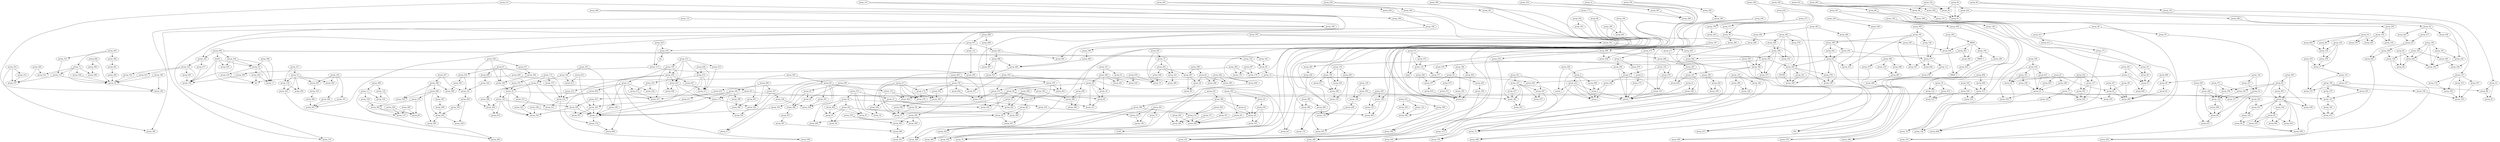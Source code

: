 digraph g
{

  /* list of nodes */
  "I4L";
  "ITEVIR";
  "NRDD";
  "NRDD_1";
  "NRDD_2";
  "PAL";
  "bnrdF";
  "group_1";
  "group_10";
  "group_100";
  "group_101";
  "group_102";
  "group_103";
  "group_104";
  "group_105";
  "group_106";
  "group_107";
  "group_108";
  "group_109";
  "group_11";
  "group_110";
  "group_111";
  "group_112";
  "group_113";
  "group_114";
  "group_115";
  "group_116";
  "group_117";
  "group_118";
  "group_119";
  "group_12";
  "group_120";
  "group_121";
  "group_122";
  "group_123";
  "group_124";
  "group_125";
  "group_126";
  "group_127";
  "group_128";
  "group_129";
  "group_13";
  "group_130";
  "group_131";
  "group_132";
  "group_133";
  "group_134";
  "group_135";
  "group_136";
  "group_137";
  "group_138";
  "group_139";
  "group_14";
  "group_140";
  "group_141";
  "group_142";
  "group_143";
  "group_144";
  "group_145";
  "group_146";
  "group_147";
  "group_148";
  "group_149";
  "group_15";
  "group_150";
  "group_151";
  "group_152";
  "group_153";
  "group_154";
  "group_155";
  "group_156";
  "group_157";
  "group_158";
  "group_159";
  "group_16";
  "group_160";
  "group_161";
  "group_162";
  "group_163";
  "group_164";
  "group_166";
  "group_167";
  "group_168";
  "group_169";
  "group_17";
  "group_170";
  "group_171";
  "group_172";
  "group_173";
  "group_174";
  "group_175";
  "group_176";
  "group_177";
  "group_178";
  "group_179";
  "group_180";
  "group_181";
  "group_182";
  "group_183";
  "group_184";
  "group_185";
  "group_186";
  "group_187";
  "group_188";
  "group_189";
  "group_19";
  "group_190";
  "group_191";
  "group_192";
  "group_193";
  "group_194";
  "group_195";
  "group_196";
  "group_197";
  "group_198";
  "group_199";
  "group_2";
  "group_20";
  "group_200";
  "group_201";
  "group_202";
  "group_203";
  "group_204";
  "group_205";
  "group_206";
  "group_207";
  "group_208";
  "group_209";
  "group_21";
  "group_210";
  "group_211";
  "group_212";
  "group_213";
  "group_214";
  "group_215";
  "group_216";
  "group_217";
  "group_218";
  "group_219";
  "group_22";
  "group_220";
  "group_221";
  "group_222";
  "group_223";
  "group_224";
  "group_225";
  "group_226";
  "group_227";
  "group_228";
  "group_229";
  "group_23";
  "group_230";
  "group_231";
  "group_232";
  "group_233";
  "group_234";
  "group_235";
  "group_236";
  "group_237";
  "group_238";
  "group_239";
  "group_24";
  "group_240";
  "group_241";
  "group_242";
  "group_243";
  "group_244";
  "group_245";
  "group_246";
  "group_247";
  "group_248";
  "group_249";
  "group_25";
  "group_250";
  "group_251";
  "group_252";
  "group_253";
  "group_254";
  "group_255";
  "group_256";
  "group_257";
  "group_258";
  "group_259";
  "group_26";
  "group_260";
  "group_261";
  "group_262";
  "group_263";
  "group_264";
  "group_265";
  "group_266";
  "group_267";
  "group_268";
  "group_269";
  "group_27";
  "group_270";
  "group_271";
  "group_272";
  "group_273";
  "group_274";
  "group_275";
  "group_276";
  "group_277";
  "group_278";
  "group_279";
  "group_28";
  "group_280";
  "group_281";
  "group_282";
  "group_283";
  "group_284";
  "group_285";
  "group_286";
  "group_287";
  "group_288";
  "group_289";
  "group_29";
  "group_290";
  "group_291";
  "group_293";
  "group_294";
  "group_295";
  "group_296";
  "group_297";
  "group_298";
  "group_3";
  "group_30";
  "group_300";
  "group_301";
  "group_302";
  "group_304";
  "group_305";
  "group_306";
  "group_307";
  "group_308";
  "group_309";
  "group_31";
  "group_310";
  "group_311";
  "group_312";
  "group_313";
  "group_314";
  "group_315";
  "group_316";
  "group_317";
  "group_318";
  "group_319";
  "group_32";
  "group_320";
  "group_321";
  "group_322";
  "group_323";
  "group_324";
  "group_325";
  "group_326";
  "group_327";
  "group_328";
  "group_329";
  "group_33";
  "group_330";
  "group_331";
  "group_332";
  "group_333";
  "group_334";
  "group_335";
  "group_336";
  "group_337";
  "group_338";
  "group_339";
  "group_34";
  "group_340";
  "group_341";
  "group_342";
  "group_343";
  "group_344";
  "group_345";
  "group_346";
  "group_347";
  "group_348";
  "group_349";
  "group_35";
  "group_350";
  "group_351";
  "group_352";
  "group_353";
  "group_354";
  "group_355";
  "group_356";
  "group_357";
  "group_358";
  "group_359";
  "group_36";
  "group_360";
  "group_361";
  "group_362";
  "group_363";
  "group_364";
  "group_365";
  "group_366";
  "group_368";
  "group_369";
  "group_37";
  "group_370";
  "group_371";
  "group_372";
  "group_373";
  "group_374";
  "group_375";
  "group_376";
  "group_377";
  "group_378";
  "group_379";
  "group_38";
  "group_380";
  "group_381";
  "group_382";
  "group_383";
  "group_384";
  "group_385";
  "group_386";
  "group_387";
  "group_388";
  "group_389";
  "group_39";
  "group_390";
  "group_391";
  "group_392";
  "group_393";
  "group_394";
  "group_395";
  "group_396";
  "group_397";
  "group_398";
  "group_399";
  "group_4";
  "group_40";
  "group_400";
  "group_401";
  "group_402";
  "group_403";
  "group_404";
  "group_405";
  "group_406";
  "group_407";
  "group_408";
  "group_409";
  "group_41";
  "group_410";
  "group_411";
  "group_412";
  "group_413";
  "group_414";
  "group_415";
  "group_416";
  "group_417";
  "group_418";
  "group_419";
  "group_42";
  "group_420";
  "group_421";
  "group_422";
  "group_423";
  "group_424";
  "group_425";
  "group_426";
  "group_427";
  "group_428";
  "group_429";
  "group_43";
  "group_430";
  "group_431";
  "group_432";
  "group_433";
  "group_434";
  "group_435";
  "group_436";
  "group_437";
  "group_438";
  "group_439";
  "group_44";
  "group_440";
  "group_441";
  "group_442";
  "group_443";
  "group_444";
  "group_445";
  "group_446";
  "group_447";
  "group_448";
  "group_449";
  "group_45";
  "group_450";
  "group_451";
  "group_452";
  "group_453";
  "group_454";
  "group_455";
  "group_456";
  "group_457";
  "group_458";
  "group_459";
  "group_46";
  "group_460";
  "group_461";
  "group_462";
  "group_463";
  "group_464";
  "group_465";
  "group_466";
  "group_467";
  "group_468";
  "group_469";
  "group_47";
  "group_470";
  "group_471";
  "group_472";
  "group_473";
  "group_474";
  "group_475";
  "group_476";
  "group_477";
  "group_478";
  "group_479";
  "group_48";
  "group_480";
  "group_481";
  "group_482";
  "group_483";
  "group_484";
  "group_485";
  "group_486";
  "group_487";
  "group_488";
  "group_489";
  "group_49";
  "group_490";
  "group_491";
  "group_492";
  "group_493";
  "group_494";
  "group_495";
  "group_496";
  "group_497";
  "group_498";
  "group_499";
  "group_5";
  "group_50";
  "group_500";
  "group_501";
  "group_502";
  "group_503";
  "group_504";
  "group_505";
  "group_506";
  "group_507";
  "group_508";
  "group_509";
  "group_51";
  "group_510";
  "group_511";
  "group_512";
  "group_513";
  "group_514";
  "group_515";
  "group_516";
  "group_517";
  "group_518";
  "group_519";
  "group_52";
  "group_520";
  "group_521";
  "group_522";
  "group_523";
  "group_524";
  "group_525";
  "group_526";
  "group_527";
  "group_528";
  "group_529";
  "group_53";
  "group_530";
  "group_531";
  "group_532";
  "group_534";
  "group_535";
  "group_536";
  "group_537";
  "group_538";
  "group_539";
  "group_54";
  "group_540";
  "group_541";
  "group_542";
  "group_543";
  "group_544";
  "group_545";
  "group_546";
  "group_547";
  "group_548";
  "group_549";
  "group_55";
  "group_550";
  "group_551";
  "group_552";
  "group_553";
  "group_554";
  "group_555";
  "group_556";
  "group_557";
  "group_558";
  "group_559";
  "group_56";
  "group_560";
  "group_561";
  "group_562";
  "group_563";
  "group_564";
  "group_565";
  "group_566";
  "group_567";
  "group_568";
  "group_569";
  "group_57";
  "group_570";
  "group_571";
  "group_572";
  "group_573";
  "group_574";
  "group_575";
  "group_576";
  "group_577";
  "group_578";
  "group_579";
  "group_58";
  "group_581";
  "group_583";
  "group_584";
  "group_585";
  "group_586";
  "group_587";
  "group_588";
  "group_589";
  "group_59";
  "group_590";
  "group_591";
  "group_592";
  "group_593";
  "group_594";
  "group_595";
  "group_596";
  "group_597";
  "group_598";
  "group_599";
  "group_6";
  "group_60";
  "group_600";
  "group_601";
  "group_602";
  "group_603";
  "group_604";
  "group_605";
  "group_606";
  "group_607";
  "group_608";
  "group_609";
  "group_61";
  "group_610";
  "group_611";
  "group_612";
  "group_613";
  "group_614";
  "group_615";
  "group_616";
  "group_617";
  "group_618";
  "group_619";
  "group_62";
  "group_620";
  "group_621";
  "group_622";
  "group_624";
  "group_625";
  "group_626";
  "group_627";
  "group_628";
  "group_629";
  "group_63";
  "group_630";
  "group_631";
  "group_64";
  "group_65";
  "group_66";
  "group_67";
  "group_68";
  "group_69";
  "group_7";
  "group_70";
  "group_71";
  "group_72";
  "group_73";
  "group_74";
  "group_75";
  "group_76";
  "group_77";
  "group_78";
  "group_79";
  "group_8";
  "group_80";
  "group_81";
  "group_82";
  "group_83";
  "group_84";
  "group_85";
  "group_86";
  "group_87";
  "group_88";
  "group_89";
  "group_9";
  "group_90";
  "group_91";
  "group_92";
  "group_93";
  "group_94";
  "group_95";
  "group_96";
  "group_97";
  "group_98";
  "group_99";
  "hegA";
  "thy";
  "uvsW";

  /* list of edges */
  "ITEVIR" -> "group_189" [weight = "5"];
  "NRDD_1" -> "group_581" [weight = "1"];
  "NRDD" -> "group_193" [weight = "5"];
  "NRDD" -> "group_304" [weight = "5"];
  "NRDD" -> "group_481" [weight = "2.5"];
  "NRDD" -> "group_546" [weight = "1.42857142857143"];
  "bnrdF" -> "I4L" [weight = "2"];
  "bnrdF" -> "group_104" [weight = "0.666666666666667"];
  "bnrdF" -> "group_16" [weight = "1.2"];
  "bnrdF" -> "group_563" [weight = "1"];
  "group_100" -> "group_143" [weight = "0.75"];
  "group_101" -> "group_153" [weight = "0.3"];
  "group_101" -> "group_257" [weight = "3"];
  "group_102" -> "group_158" [weight = "3"];
  "group_102" -> "group_262" [weight = "1"];
  "group_102" -> "group_440" [weight = "1"];
  "group_103" -> "group_277" [weight = "3"];
  "group_103" -> "group_310" [weight = "0.833333333333333"];
  "group_105" -> "group_174" [weight = "0.833333333333333"];
  "group_105" -> "group_279" [weight = "5"];
  "group_105" -> "group_443" [weight = "2.5"];
  "group_105" -> "group_507" [weight = "5"];
  "group_105" -> "group_554" [weight = "2"];
  "group_105" -> "group_620" [weight = "2"];
  "group_106" -> "group_343" [weight = "1.42857142857143"];
  "group_106" -> "group_358" [weight = "1"];
  "group_106" -> "group_617" [weight = "2"];
  "group_107" -> "group_180" [weight = "0.555555555555556"];
  "group_107" -> "group_456" [weight = "0.833333333333333"];
  "group_108" -> "group_285" [weight = "0.555555555555556"];
  "group_109" -> "group_296" [weight = "0.555555555555556"];
  "group_10" -> "group_120" [weight = "5"];
  "group_10" -> "group_147" [weight = "0.75"];
  "group_10" -> "group_324" [weight = "1.66666666666667"];
  "group_10" -> "group_514" [weight = "2"];
  "group_110" -> "group_577" [weight = "1"];
  "group_110" -> "hegA" [weight = "5"];
  "group_111" -> "group_478" [weight = "0.555555555555556"];
  "group_112" -> "group_308" [weight = "1.25"];
  "group_113" -> "group_308" [weight = "1.25"];
  "group_113" -> "group_309" [weight = "0.833333333333333"];
  "group_114" -> "group_197" [weight = "0.833333333333333"];
  "group_114" -> "group_34" [weight = "1"];
  "group_115" -> "group_198" [weight = "0.555555555555556"];
  "group_115" -> "group_199" [weight = "0.555555555555556"];
  "group_116" -> "group_203" [weight = "5"];
  "group_116" -> "group_504" [weight = "2.5"];
  "group_117" -> "group_204" [weight = "0.833333333333333"];
  "group_117" -> "group_318" [weight = "5"];
  "group_117" -> "group_539" [weight = "2"];
  "group_118" -> "group_119" [weight = "0.769230769230769"];
  "group_118" -> "group_318" [weight = "5"];
  "group_11" -> "group_562" [weight = "1"];
  "group_11" -> "group_57" [weight = "0.375"];
  "group_11" -> "group_629" [weight = "2"];
  "group_11" -> "group_97" [weight = "0.461538461538462"];
  "group_120" -> "group_324" [weight = "2.5"];
  "group_120" -> "group_345" [weight = "2"];
  "group_120" -> "group_500" [weight = "2.5"];
  "group_120" -> "group_614" [weight = "2"];
  "group_121" -> "group_280" [weight = "1"];
  "group_121" -> "group_61" [weight = "0.769230769230769"];
  "group_122" -> "group_513" [weight = "2"];
  "group_122" -> "group_556" [weight = "0.75"];
  "group_123" -> "group_7" [weight = "3"];
  "group_124" -> "group_123" [weight = "3"];
  "group_124" -> "group_376" [weight = "3"];
  "group_124" -> "group_9" [weight = "0.75"];
  "group_125" -> "group_126" [weight = "3"];
  "group_125" -> "group_380" [weight = "0.272727272727273"];
  "group_125" -> "group_381" [weight = "0.75"];
  "group_127" -> "group_227" [weight = "0.6"];
  "group_127" -> "group_297" [weight = "0.625"];
  "group_127" -> "group_382" [weight = "1"];
  "group_127" -> "group_521" [weight = "1"];
  "group_127" -> "group_574" [weight = "1"];
  "group_127" -> "group_73" [weight = "0.394736842105263"];
  "group_128" -> "group_228" [weight = "0.75"];
  "group_129" -> "group_128" [weight = "3"];
  "group_129" -> "group_383" [weight = "3"];
  "group_12" -> "group_116" [weight = "2.5"];
  "group_12" -> "group_202" [weight = "1.25"];
  "group_12" -> "group_203" [weight = "1"];
  "group_12" -> "group_350" [weight = "1"];
  "group_12" -> "group_504" [weight = "2.5"];
  "group_131" -> "group_294" [weight = "1"];
  "group_131" -> "group_460" [weight = "2"];
  "group_132" -> "group_396" [weight = "0.375"];
  "group_133" -> "group_134" [weight = "3"];
  "group_135" -> "group_404" [weight = "3"];
  "group_136" -> "group_135" [weight = "0.75"];
  "group_136" -> "group_404" [weight = "1"];
  "group_137" -> "group_241" [weight = "0.75"];
  "group_137" -> "group_242" [weight = "3"];
  "group_139" -> "group_138" [weight = "0.272727272727273"];
  "group_13" -> "group_146" [weight = "0.75"];
  "group_13" -> "group_273" [weight = "1"];
  "group_13" -> "group_334" [weight = "1"];
  "group_13" -> "group_437" [weight = "3"];
  "group_13" -> "group_512" [weight = "1"];
  "group_13" -> "group_556" [weight = "0.75"];
  "group_13" -> "group_604" [weight = "1"];
  "group_140" -> "group_139" [weight = "0.272727272727273"];
  "group_140" -> "group_413" [weight = "0.75"];
  "group_141" -> "group_245" [weight = "3"];
  "group_141" -> "group_80" [weight = "0.75"];
  "group_142" -> "group_24" [weight = "3"];
  "group_142" -> "group_337" [weight = "1"];
  "group_142" -> "group_49" [weight = "0.272727272727273"];
  "group_143" -> "group_596" [weight = "3"];
  "group_143" -> "group_99" [weight = "1"];
  "group_144" -> "group_86" [weight = "0.75"];
  "group_145" -> "group_13" [weight = "0.6"];
  "group_145" -> "group_253" [weight = "3"];
  "group_145" -> "group_254" [weight = "3"];
  "group_145" -> "group_437" [weight = "3"];
  "group_146" -> "group_14" [weight = "3"];
  "group_147" -> "group_213" [weight = "1"];
  "group_147" -> "group_335" [weight = "1"];
  "group_148" -> "group_149" [weight = "0.272727272727273"];
  "group_148" -> "group_213" [weight = "1"];
  "group_148" -> "group_255" [weight = "0.6"];
  "group_148" -> "group_275" [weight = "3"];
  "group_149" -> "group_150" [weight = "0.75"];
  "group_14" -> "group_374" [weight = "2"];
  "group_151" -> "group_256" [weight = "0.75"];
  "group_151" -> "group_372" [weight = "0.75"];
  "group_151" -> "group_515" [weight = "1"];
  "group_151" -> "group_557" [weight = "0.75"];
  "group_152" -> "group_51" [weight = "0.75"];
  "group_154" -> "group_258" [weight = "3"];
  "group_155" -> "group_156" [weight = "3"];
  "group_155" -> "group_276" [weight = "0.352941176470588"];
  "group_155" -> "group_420" [weight = "1.2"];
  "group_157" -> "group_259" [weight = "0.272727272727273"];
  "group_158" -> "group_424" [weight = "0.75"];
  "group_158" -> "group_94" [weight = "1"];
  "group_159" -> "group_102" [weight = "1"];
  "group_159" -> "group_160" [weight = "3"];
  "group_159" -> "group_161" [weight = "1"];
  "group_159" -> "group_262" [weight = "0.75"];
  "group_15" -> "group_562" [weight = "1"];
  "group_15" -> "group_57" [weight = "0.75"];
  "group_161" -> "group_160" [weight = "3"];
  "group_161" -> "group_162" [weight = "0.75"];
  "group_162" -> "group_160" [weight = "0.75"];
  "group_163" -> "group_58" [weight = "3"];
  "group_164" -> "group_104" [weight = "1"];
  "group_164" -> "group_16" [weight = "0.428571428571429"];
  "group_164" -> "group_17" [weight = "3"];
  "group_164" -> "group_563" [weight = "1"];
  "group_166" -> "group_167" [weight = "0.461538461538462"];
  "group_166" -> "group_266" [weight = "0.461538461538462"];
  "group_166" -> "group_442" [weight = "0.666666666666667"];
  "group_166" -> "group_475" [weight = "1.66666666666667"];
  "group_167" -> "group_442" [weight = "0.666666666666667"];
  "group_167" -> "group_630" [weight = "2"];
  "group_168" -> "group_169" [weight = "3"];
  "group_168" -> "group_226" [weight = "1"];
  "group_16" -> "group_17" [weight = "0.75"];
  "group_16" -> "group_425" [weight = "3"];
  "group_16" -> "group_519" [weight = "2"];
  "group_171" -> "group_137" [weight = "0.272727272727273"];
  "group_172" -> "group_14" [weight = "2"];
  "group_172" -> "group_502" [weight = "5"];
  "group_173" -> "group_122" [weight = "0.75"];
  "group_173" -> "group_274" [weight = "1"];
  "group_173" -> "group_373" [weight = "2"];
  "group_173" -> "group_87" [weight = "1"];
  "group_174" -> "group_279" [weight = "5"];
  "group_174" -> "group_362" [weight = "1"];
  "group_175" -> "group_279" [weight = "5"];
  "group_175" -> "group_37" [weight = "2.5"];
  "group_175" -> "group_444" [weight = "5"];
  "group_176" -> "group_106" [weight = "1.66666666666667"];
  "group_176" -> "group_283" [weight = "5"];
  "group_176" -> "group_343" [weight = "5"];
  "group_177" -> "group_178" [weight = "0.555555555555556"];
  "group_177" -> "group_235" [weight = "0.833333333333333"];
  "group_180" -> "group_108" [weight = "0.833333333333333"];
  "group_182" -> "group_289" [weight = "0.555555555555556"];
  "group_183" -> "group_42" [weight = "1.42857142857143"];
  "group_183" -> "group_43" [weight = "0.909090909090909"];
  "group_183" -> "uvsW" [weight = "0.833333333333333"];
  "group_184" -> "group_22" [weight = "0.555555555555556"];
  "group_184" -> "group_461" [weight = "0.833333333333333"];
  "group_185" -> "group_22" [weight = "5"];
  "group_186" -> "group_185" [weight = "5"];
  "group_186" -> "group_36" [weight = "1.25"];
  "group_186" -> "group_624" [weight = "5"];
  "group_187" -> "group_269" [weight = "0.769230769230769"];
  "group_187" -> "group_472" [weight = "0.833333333333333"];
  "group_187" -> "group_548" [weight = "2"];
  "group_188" -> "group_166" [weight = "5"];
  "group_188" -> "group_301" [weight = "1"];
  "group_188" -> "group_475" [weight = "2"];
  "group_188" -> "group_532" [weight = "5"];
  "group_190" -> "group_355" [weight = "2"];
  "group_190" -> "group_622" [weight = "5"];
  "group_190" -> "group_65" [weight = "5"];
  "group_191" -> "group_190" [weight = "0.625"];
  "group_191" -> "group_192" [weight = "5"];
  "group_191" -> "group_531" [weight = "5"];
  "group_191" -> "group_547" [weight = "2"];
  "group_191" -> "group_602" [weight = "5"];
  "group_192" -> "group_477" [weight = "1.11111111111111"];
  "group_193" -> "NRDD_1" [weight = "1"];
  "group_193" -> "group_480" [weight = "0.833333333333333"];
  "group_194" -> "group_306" [weight = "1.25"];
  "group_194" -> "group_483" [weight = "5"];
  "group_194" -> "group_485" [weight = "1"];
  "group_196" -> "group_195" [weight = "5"];
  "group_196" -> "group_34" [weight = "1.25"];
  "group_199" -> "group_315" [weight = "0.833333333333333"];
  "group_19" -> "group_60" [weight = "5"];
  "group_200" -> "group_201" [weight = "0.555555555555556"];
  "group_200" -> "group_315" [weight = "0.833333333333333"];
  "group_202" -> "group_316" [weight = "5"];
  "group_203" -> "group_204" [weight = "0.555555555555556"];
  "group_205" -> "group_320" [weight = "2.5"];
  "group_205" -> "group_585" [weight = "1"];
  "group_206" -> "group_320" [weight = "2.5"];
  "group_206" -> "group_530" [weight = "2.5"];
  "group_207" -> "group_325" [weight = "5"];
  "group_207" -> "group_500" [weight = "5"];
  "group_208" -> "group_326" [weight = "5"];
  "group_208" -> "group_327" [weight = "5"];
  "group_208" -> "group_502" [weight = "5"];
  "group_20" -> "group_19" [weight = "2"];
  "group_20" -> "group_211" [weight = "5"];
  "group_20" -> "group_59" [weight = "2"];
  "group_20" -> "group_60" [weight = "2.5"];
  "group_210" -> "group_69" [weight = "5"];
  "group_212" -> "group_145" [weight = "0.75"];
  "group_212" -> "group_253" [weight = "3"];
  "group_212" -> "group_254" [weight = "2"];
  "group_212" -> "group_272" [weight = "1"];
  "group_212" -> "group_510" [weight = "2"];
  "group_214" -> "group_415" [weight = "1"];
  "group_215" -> "group_210" [weight = "2.5"];
  "group_215" -> "group_369" [weight = "1"];
  "group_215" -> "group_370" [weight = "2"];
  "group_216" -> "group_321" [weight = "0.714285714285714"];
  "group_216" -> "group_587" [weight = "1"];
  "group_217" -> "group_174" [weight = "2"];
  "group_217" -> "group_279" [weight = "5"];
  "group_217" -> "group_362" [weight = "2"];
  "group_217" -> "group_37" [weight = "2"];
  "group_217" -> "group_38" [weight = "2"];
  "group_217" -> "group_444" [weight = "5"];
  "group_218" -> "group_202" [weight = "1"];
  "group_218" -> "group_350" [weight = "1"];
  "group_218" -> "group_351" [weight = "1"];
  "group_218" -> "group_584" [weight = "1"];
  "group_219" -> "group_467" [weight = "1"];
  "group_21" -> "group_106" [weight = "0.555555555555556"];
  "group_21" -> "group_235" [weight = "0.833333333333333"];
  "group_220" -> "group_109" [weight = "0.555555555555556"];
  "group_221" -> "group_360" [weight = "1"];
  "group_222" -> "group_154" [weight = "1"];
  "group_222" -> "group_258" [weight = "0.75"];
  "group_222" -> "group_27" [weight = "2"];
  "group_223" -> "group_1" [weight = "3"];
  "group_223" -> "group_3" [weight = "0.75"];
  "group_223" -> "group_375" [weight = "0.272727272727273"];
  "group_223" -> "group_5" [weight = "3"];
  "group_223" -> "group_7" [weight = "2"];
  "group_224" -> "group_376" [weight = "0.75"];
  "group_224" -> "group_39" [weight = "0.272727272727273"];
  "group_225" -> "group_168" [weight = "0.75"];
  "group_226" -> "group_169" [weight = "3"];
  "group_226" -> "group_379" [weight = "0.272727272727273"];
  "group_227" -> "group_382" [weight = "3"];
  "group_228" -> "group_130" [weight = "0.272727272727273"];
  "group_229" -> "group_386" [weight = "0.75"];
  "group_229" -> "group_387" [weight = "0.272727272727273"];
  "group_230" -> "group_40" [weight = "1"];
  "group_230" -> "group_523" [weight = "2"];
  "group_230" -> "group_74" [weight = "0.272727272727273"];
  "group_231" -> "group_132" [weight = "0.75"];
  "group_231" -> "group_395" [weight = "0.272727272727273"];
  "group_231" -> "group_524" [weight = "1"];
  "group_232" -> "group_396" [weight = "0.272727272727273"];
  "group_232" -> "group_397" [weight = "0.75"];
  "group_233" -> "group_133" [weight = "0.75"];
  "group_234" -> "group_136" [weight = "0.272727272727273"];
  "group_234" -> "group_235" [weight = "0.272727272727273"];
  "group_236" -> "group_235" [weight = "0.75"];
  "group_236" -> "group_237" [weight = "0.272727272727273"];
  "group_238" -> "group_237" [weight = "0.272727272727273"];
  "group_239" -> "group_238" [weight = "0.272727272727273"];
  "group_239" -> "group_405" [weight = "0.75"];
  "group_23" -> "group_434" [weight = "1"];
  "group_23" -> "group_435" [weight = "1"];
  "group_240" -> "group_409" [weight = "0.272727272727273"];
  "group_240" -> "group_410" [weight = "0.75"];
  "group_241" -> "group_242" [weight = "3"];
  "group_243" -> "group_138" [weight = "0.75"];
  "group_244" -> "group_414" [weight = "3"];
  "group_244" -> "group_415" [weight = "0.272727272727273"];
  "group_245" -> "group_23" [weight = "3"];
  "group_246" -> "group_23" [weight = "3"];
  "group_247" -> "group_248" [weight = "3"];
  "group_247" -> "group_82" [weight = "3"];
  "group_249" -> "group_143" [weight = "0.428571428571429"];
  "group_249" -> "group_417" [weight = "3"];
  "group_249" -> "group_99" [weight = "0.545454545454546"];
  "group_24" -> "group_417" [weight = "3"];
  "group_24" -> "group_99" [weight = "0.75"];
  "group_250" -> "group_143" [weight = "3"];
  "group_251" -> "group_144" [weight = "0.6"];
  "group_252" -> "group_144" [weight = "1"];
  "group_252" -> "group_251" [weight = "3"];
  "group_253" -> "group_14" [weight = "1"];
  "group_253" -> "group_172" [weight = "2"];
  "group_253" -> "group_50" [weight = "0.75"];
  "group_253" -> "group_509" [weight = "2"];
  "group_254" -> "group_253" [weight = "3"];
  "group_254" -> "group_374" [weight = "1"];
  "group_254" -> "group_509" [weight = "2"];
  "group_254" -> "group_626" [weight = "2"];
  "group_254" -> "group_627" [weight = "2"];
  "group_255" -> "group_147" [weight = "0.6"];
  "group_256" -> "group_150" [weight = "0.75"];
  "group_257" -> "group_153" [weight = "1"];
  "group_257" -> "group_88" [weight = "0.272727272727273"];
  "group_258" -> "group_27" [weight = "0.315789473684211"];
  "group_259" -> "group_155" [weight = "1"];
  "group_259" -> "group_156" [weight = "3"];
  "group_25" -> "group_251" [weight = "1"];
  "group_25" -> "group_418" [weight = "3"];
  "group_25" -> "group_436" [weight = "1"];
  "group_25" -> "group_508" [weight = "2"];
  "group_25" -> "group_555" [weight = "0.75"];
  "group_25" -> "group_605" [weight = "1"];
  "group_25" -> "group_625" [weight = "2"];
  "group_25" -> "group_85" [weight = "3"];
  "group_260" -> "group_93" [weight = "0.272727272727273"];
  "group_261" -> "group_424" [weight = "0.75"];
  "group_262" -> "group_160" [weight = "0.75"];
  "group_262" -> "group_94" [weight = "1"];
  "group_263" -> "group_162" [weight = "0.272727272727273"];
  "group_263" -> "group_96" [weight = "0.75"];
  "group_264" -> "bnrdF" [weight = "1.2"];
  "group_264" -> "group_103" [weight = "3"];
  "group_264" -> "group_163" [weight = "0.75"];
  "group_264" -> "group_164" [weight = "3"];
  "group_264" -> "group_518" [weight = "0.428571428571429"];
  "group_265" -> "group_428" [weight = "3"];
  "group_267" -> "group_167" [weight = "3"];
  "group_267" -> "group_630" [weight = "2"];
  "group_268" -> "group_267" [weight = "0.272727272727273"];
  "group_269" -> "group_110" [weight = "0.833333333333333"];
  "group_269" -> "group_268" [weight = "0.75"];
  "group_269" -> "group_520" [weight = "0.75"];
  "group_269" -> "group_548" [weight = "2"];
  "group_26" -> "group_151" [weight = "0.272727272727273"];
  "group_26" -> "group_152" [weight = "0.75"];
  "group_270" -> "group_31" [weight = "1"];
  "group_270" -> "group_32" [weight = "1"];
  "group_270" -> "group_44" [weight = "1"];
  "group_270" -> "group_47" [weight = "1"];
  "group_271" -> "group_100" [weight = "0.75"];
  "group_271" -> "group_143" [weight = "1"];
  "group_271" -> "group_250" [weight = "0.666666666666667"];
  "group_272" -> "group_172" [weight = "1"];
  "group_272" -> "group_333" [weight = "1"];
  "group_272" -> "group_437" [weight = "1"];
  "group_272" -> "group_511" [weight = "2"];
  "group_273" -> "group_437" [weight = "1"];
  "group_274" -> "group_10" [weight = "0.352941176470588"];
  "group_275" -> "group_147" [weight = "1"];
  "group_277" -> "group_104" [weight = "3"];
  "group_278" -> "group_210" [weight = "5"];
  "group_278" -> "group_215" [weight = "5"];
  "group_278" -> "group_443" [weight = "5"];
  "group_27" -> "group_101" [weight = "0.75"];
  "group_280" -> "group_19" [weight = "5"];
  "group_280" -> "group_20" [weight = "1"];
  "group_280" -> "group_445" [weight = "5"];
  "group_280" -> "group_619" [weight = "2"];
  "group_281" -> "group_221" [weight = "1"];
  "group_281" -> "group_446" [weight = "5"];
  "group_281" -> "group_447" [weight = "0.555555555555556"];
  "group_282" -> "group_359" [weight = "1"];
  "group_282" -> "group_448" [weight = "5"];
  "group_282" -> "group_449" [weight = "0.555555555555556"];
  "group_283" -> "group_453" [weight = "0.833333333333333"];
  "group_283" -> "group_553" [weight = "1"];
  "group_284" -> "group_178" [weight = "0.555555555555556"];
  "group_284" -> "group_179" [weight = "1"];
  "group_284" -> "group_454" [weight = "0.555555555555556"];
  "group_285" -> "group_181" [weight = "0.769230769230769"];
  "group_285" -> "group_365" [weight = "2"];
  "group_285" -> "group_569" [weight = "1"];
  "group_286" -> "group_181" [weight = "5"];
  "group_287" -> "group_286" [weight = "0.833333333333333"];
  "group_288" -> "group_457" [weight = "0.555555555555556"];
  "group_289" -> "group_506" [weight = "5"];
  "group_28" -> "group_91" [weight = "1"];
  "group_290" -> "group_289" [weight = "0.833333333333333"];
  "group_290" -> "group_506" [weight = "5"];
  "group_291" -> "group_290" [weight = "0.833333333333333"];
  "group_291" -> "group_459" [weight = "0.555555555555556"];
  "group_293" -> "group_294" [weight = "1.25"];
  "group_293" -> "group_460" [weight = "5"];
  "group_295" -> "group_294" [weight = "0.833333333333333"];
  "group_295" -> "group_461" [weight = "0.555555555555556"];
  "group_297" -> "group_296" [weight = "0.833333333333333"];
  "group_297" -> "group_574" [weight = "1"];
  "group_298" -> "group_73" [weight = "0.833333333333333"];
  "group_29" -> "group_30" [weight = "5"];
  "group_2" -> "group_223" [weight = "1"];
  "group_2" -> "group_3" [weight = "1"];
  "group_2" -> "group_560" [weight = "3"];
  "group_300" -> "group_471" [weight = "0.833333333333333"];
  "group_301" -> "group_166" [weight = "2"];
  "group_301" -> "group_330" [weight = "5"];
  "group_301" -> "group_475" [weight = "0.909090909090909"];
  "group_301" -> "group_578" [weight = "1"];
  "group_302" -> "group_188" [weight = "5"];
  "group_302" -> "group_189" [weight = "0.625"];
  "group_302" -> "group_366" [weight = "1"];
  "group_302" -> "group_532" [weight = "5"];
  "group_302" -> "group_579" [weight = "1"];
  "group_305" -> "NRDD" [weight = "2"];
  "group_305" -> "group_546" [weight = "2"];
  "group_306" -> "group_484" [weight = "5"];
  "group_307" -> "group_112" [weight = "5"];
  "group_307" -> "group_352" [weight = "1"];
  "group_307" -> "group_544" [weight = "1"];
  "group_309" -> "group_104" [weight = "0.555555555555556"];
  "group_310" -> "group_104" [weight = "0.833333333333333"];
  "group_310" -> "group_542" [weight = "2"];
  "group_310" -> "group_601" [weight = "5"];
  "group_310" -> "group_615" [weight = "2"];
  "group_311" -> "group_103" [weight = "0.833333333333333"];
  "group_311" -> "group_195" [weight = "0.833333333333333"];
  "group_312" -> "group_114" [weight = "1.11111111111111"];
  "group_313" -> "group_197" [weight = "0.625"];
  "group_314" -> "group_197" [weight = "5"];
  "group_314" -> "group_198" [weight = "0.555555555555556"];
  "group_314" -> "group_313" [weight = "0.833333333333333"];
  "group_316" -> "group_494" [weight = "1.25"];
  "group_317" -> "group_116" [weight = "2"];
  "group_317" -> "group_12" [weight = "5"];
  "group_319" -> "group_349" [weight = "1"];
  "group_319" -> "group_66" [weight = "5"];
  "group_31" -> "group_454" [weight = "5"];
  "group_31" -> "group_455" [weight = "0.909090909090909"];
  "group_31" -> "group_552" [weight = "1"];
  "group_321" -> "group_206" [weight = "5"];
  "group_322" -> "group_321" [weight = "2.5"];
  "group_323" -> "group_324" [weight = "2.5"];
  "group_325" -> "group_14" [weight = "5"];
  "group_325" -> "group_597" [weight = "5"];
  "group_326" -> "group_14" [weight = "1"];
  "group_326" -> "group_172" [weight = "5"];
  "group_326" -> "group_207" [weight = "1.25"];
  "group_326" -> "group_503" [weight = "5"];
  "group_326" -> "group_589" [weight = "1"];
  "group_327" -> "group_328" [weight = "1.25"];
  "group_327" -> "group_502" [weight = "1.66666666666667"];
  "group_328" -> "group_329" [weight = "1.25"];
  "group_330" -> "ITEVIR" [weight = "5"];
  "group_330" -> "group_189" [weight = "5"];
  "group_330" -> "group_341" [weight = "1.11111111111111"];
  "group_330" -> "group_356" [weight = "1.42857142857143"];
  "group_330" -> "group_476" [weight = "1.66666666666667"];
  "group_331" -> "group_127" [weight = "5"];
  "group_331" -> "group_297" [weight = "5"];
  "group_331" -> "group_382" [weight = "1"];
  "group_332" -> "group_215" [weight = "5"];
  "group_332" -> "group_278" [weight = "2.5"];
  "group_332" -> "group_443" [weight = "5"];
  "group_332" -> "group_507" [weight = "5"];
  "group_333" -> "group_273" [weight = "1"];
  "group_333" -> "group_334" [weight = "1"];
  "group_335" -> "group_213" [weight = "1"];
  "group_336" -> "group_3" [weight = "2"];
  "group_336" -> "group_7" [weight = "5"];
  "group_336" -> "group_9" [weight = "1"];
  "group_337" -> "group_24" [weight = "1"];
  "group_338" -> "group_10" [weight = "2.5"];
  "group_339" -> "group_119" [weight = "2.5"];
  "group_339" -> "group_66" [weight = "2.5"];
  "group_33" -> "group_455" [weight = "1.42857142857143"];
  "group_33" -> "group_552" [weight = "1.42857142857143"];
  "group_340" -> "group_34" [weight = "2.5"];
  "group_341" -> "group_189" [weight = "1.11111111111111"];
  "group_342" -> "group_7" [weight = "0.555555555555556"];
  "group_343" -> "group_358" [weight = "2"];
  "group_344" -> "group_613" [weight = "2"];
  "group_344" -> "group_87" [weight = "1"];
  "group_345" -> "group_614" [weight = "2"];
  "group_346" -> "group_338" [weight = "1"];
  "group_347" -> "group_321" [weight = "1"];
  "group_347" -> "group_348" [weight = "1"];
  "group_348" -> "group_496" [weight = "2"];
  "group_348" -> "group_538" [weight = "2"];
  "group_348" -> "group_585" [weight = "1"];
  "group_348" -> "group_586" [weight = "1"];
  "group_349" -> "group_119" [weight = "1"];
  "group_349" -> "group_66" [weight = "1"];
  "group_34" -> "group_195" [weight = "1"];
  "group_351" -> "group_201" [weight = "1"];
  "group_352" -> "thy" [weight = "1"];
  "group_354" -> "group_194" [weight = "0.833333333333333"];
  "group_354" -> "group_545" [weight = "1"];
  "group_354" -> "group_583" [weight = "1"];
  "group_355" -> "group_477" [weight = "1"];
  "group_355" -> "group_65" [weight = "2"];
  "group_357" -> "group_616" [weight = "2"];
  "group_358" -> "group_553" [weight = "1"];
  "group_35" -> "group_209" [weight = "0.833333333333333"];
  "group_35" -> "group_621" [weight = "5"];
  "group_361" -> "group_360" [weight = "1"];
  "group_361" -> "group_72" [weight = "1"];
  "group_362" -> "group_594" [weight = "1"];
  "group_363" -> "group_25" [weight = "0.545454545454546"];
  "group_364" -> "group_158" [weight = "0.75"];
  "group_364" -> "group_261" [weight = "0.75"];
  "group_365" -> "group_286" [weight = "1"];
  "group_366" -> "group_188" [weight = "1"];
  "group_368" -> "group_117" [weight = "1"];
  "group_368" -> "group_118" [weight = "1.42857142857143"];
  "group_36" -> "group_220" [weight = "0.833333333333333"];
  "group_36" -> "group_357" [weight = "1"];
  "group_36" -> "group_573" [weight = "1"];
  "group_371" -> "group_377" [weight = "0.272727272727273"];
  "group_371" -> "group_378" [weight = "0.75"];
  "group_372" -> "group_256" [weight = "0.75"];
  "group_373" -> "group_122" [weight = "2"];
  "group_374" -> "group_626" [weight = "2"];
  "group_376" -> "group_123" [weight = "0.428571428571429"];
  "group_377" -> "group_39" [weight = "0.75"];
  "group_378" -> "group_225" [weight = "0.272727272727273"];
  "group_380" -> "group_126" [weight = "3"];
  "group_380" -> "group_379" [weight = "0.75"];
  "group_381" -> "group_73" [weight = "0.272727272727273"];
  "group_382" -> "group_521" [weight = "1"];
  "group_383" -> "group_128" [weight = "0.272727272727273"];
  "group_383" -> "group_382" [weight = "0.272727272727273"];
  "group_384" -> "group_130" [weight = "3"];
  "group_385" -> "group_384" [weight = "3"];
  "group_385" -> "group_386" [weight = "3"];
  "group_386" -> "group_170" [weight = "0.3"];
  "group_387" -> "group_388" [weight = "0.75"];
  "group_389" -> "group_131" [weight = "3"];
  "group_389" -> "group_388" [weight = "0.272727272727273"];
  "group_389" -> "group_522" [weight = "0.428571428571429"];
  "group_38" -> "group_37" [weight = "5"];
  "group_390" -> "group_131" [weight = "3"];
  "group_390" -> "group_40" [weight = "1"];
  "group_390" -> "group_41" [weight = "3"];
  "group_390" -> "group_522" [weight = "0.428571428571429"];
  "group_391" -> "group_392" [weight = "0.75"];
  "group_391" -> "group_74" [weight = "0.272727272727273"];
  "group_392" -> "group_393" [weight = "0.75"];
  "group_393" -> "group_394" [weight = "0.75"];
  "group_395" -> "group_394" [weight = "0.272727272727273"];
  "group_397" -> "group_398" [weight = "0.272727272727273"];
  "group_399" -> "group_398" [weight = "0.272727272727273"];
  "group_399" -> "group_400" [weight = "0.75"];
  "group_39" -> "PAL" [weight = "0.833333333333333"];
  "group_39" -> "group_300" [weight = "0.555555555555556"];
  "group_401" -> "group_133" [weight = "1"];
  "group_401" -> "group_134" [weight = "3"];
  "group_401" -> "group_75" [weight = "0.272727272727273"];
  "group_402" -> "group_45" [weight = "1"];
  "group_402" -> "group_47" [weight = "0.857142857142857"];
  "group_403" -> "group_404" [weight = "0.272727272727273"];
  "group_403" -> "group_45" [weight = "1"];
  "group_403" -> "group_46" [weight = "3"];
  "group_403" -> "group_47" [weight = "1"];
  "group_405" -> "group_406" [weight = "0.272727272727273"];
  "group_407" -> "group_406" [weight = "0.272727272727273"];
  "group_407" -> "group_408" [weight = "0.75"];
  "group_409" -> "group_408" [weight = "0.272727272727273"];
  "group_40" -> "group_460" [weight = "0.833333333333333"];
  "group_40" -> "group_523" [weight = "2"];
  "group_411" -> "group_412" [weight = "0.272727272727273"];
  "group_412" -> "group_171" [weight = "0.75"];
  "group_413" -> "group_414" [weight = "3"];
  "group_416" -> "group_415" [weight = "0.375"];
  "group_418" -> "group_85" [weight = "3"];
  "group_419" -> "group_153" [weight = "3"];
  "group_419" -> "group_27" [weight = "3"];
  "group_41" -> "group_40" [weight = "3"];
  "group_421" -> "group_28" [weight = "0.75"];
  "group_421" -> "group_558" [weight = "0.75"];
  "group_421" -> "group_90" [weight = "0.315789473684211"];
  "group_422" -> "group_260" [weight = "0.75"];
  "group_422" -> "group_91" [weight = "0.375"];
  "group_423" -> "group_54" [weight = "0.6"];
  "group_425" -> "I4L" [weight = "3"];
  "group_425" -> "group_17" [weight = "0.428571428571429"];
  "group_426" -> "I4L" [weight = "3"];
  "group_426" -> "group_427" [weight = "0.272727272727273"];
  "group_428" -> "group_427" [weight = "0.272727272727273"];
  "group_429" -> "group_166" [weight = "3"];
  "group_429" -> "group_265" [weight = "0.272727272727273"];
  "group_429" -> "group_266" [weight = "0.461538461538462"];
  "group_42" -> "group_460" [weight = "1.42857142857143"];
  "group_430" -> "group_3" [weight = "1"];
  "group_430" -> "group_5" [weight = "0.75"];
  "group_431" -> "group_389" [weight = "1"];
  "group_431" -> "group_390" [weight = "0.75"];
  "group_432" -> "group_137" [weight = "0.5"];
  "group_432" -> "group_241" [weight = "1"];
  "group_432" -> "group_77" [weight = "0.75"];
  "group_433" -> "group_141" [weight = "1"];
  "group_433" -> "group_23" [weight = "2"];
  "group_433" -> "group_434" [weight = "1"];
  "group_433" -> "group_631" [weight = "2"];
  "group_438" -> "group_439" [weight = "1"];
  "group_43" -> "group_230" [weight = "3"];
  "group_43" -> "group_40" [weight = "0.265486725663717"];
  "group_440" -> "group_439" [weight = "1"];
  "group_441" -> "group_11" [weight = "1"];
  "group_441" -> "group_97" [weight = "1"];
  "group_446" -> "group_70" [weight = "5"];
  "group_447" -> "group_29" [weight = "0.625"];
  "group_447" -> "group_30" [weight = "5"];
  "group_449" -> "group_450" [weight = "0.555555555555556"];
  "group_44" -> "group_233" [weight = "0.272727272727273"];
  "group_44" -> "group_402" [weight = "1"];
  "group_44" -> "group_403" [weight = "2"];
  "group_44" -> "group_45" [weight = "3"];
  "group_451" -> "group_450" [weight = "0.833333333333333"];
  "group_452" -> "group_451" [weight = "0.833333333333333"];
  "group_452" -> "group_453" [weight = "0.555555555555556"];
  "group_454" -> "group_32" [weight = "1"];
  "group_456" -> "group_455" [weight = "0.555555555555556"];
  "group_457" -> "group_287" [weight = "0.833333333333333"];
  "group_458" -> "group_182" [weight = "0.555555555555556"];
  "group_458" -> "group_63" [weight = "0.833333333333333"];
  "group_458" -> "group_64" [weight = "5"];
  "group_459" -> "uvsW" [weight = "0.833333333333333"];
  "group_45" -> "group_46" [weight = "3"];
  "group_462" -> "group_298" [weight = "0.555555555555556"];
  "group_463" -> "group_462" [weight = "0.833333333333333"];
  "group_463" -> "group_464" [weight = "0.555555555555556"];
  "group_464" -> "group_465" [weight = "0.833333333333333"];
  "group_466" -> "group_465" [weight = "0.555555555555556"];
  "group_467" -> "group_466" [weight = "0.833333333333333"];
  "group_468" -> "group_467" [weight = "1.25"];
  "group_469" -> "group_219" [weight = "1"];
  "group_469" -> "group_468" [weight = "5"];
  "group_469" -> "group_470" [weight = "0.555555555555556"];
  "group_470" -> "PAL" [weight = "0.833333333333333"];
  "group_471" -> "group_342" [weight = "0.555555555555556"];
  "group_472" -> "group_4" [weight = "1"];
  "group_472" -> "group_7" [weight = "5"];
  "group_473" -> "group_110" [weight = "5"];
  "group_474" -> "group_110" [weight = "1"];
  "group_474" -> "group_301" [weight = "0.555555555555556"];
  "group_474" -> "group_473" [weight = "5"];
  "group_474" -> "hegA" [weight = "5"];
  "group_476" -> "group_356" [weight = "2"];
  "group_477" -> "group_111" [weight = "0.833333333333333"];
  "group_477" -> "group_547" [weight = "2"];
  "group_477" -> "group_602" [weight = "5"];
  "group_478" -> "group_479" [weight = "0.555555555555556"];
  "group_480" -> "group_479" [weight = "0.833333333333333"];
  "group_481" -> "group_304" [weight = "5"];
  "group_481" -> "group_482" [weight = "1.66666666666667"];
  "group_483" -> "group_482" [weight = "5"];
  "group_484" -> "group_485" [weight = "1.25"];
  "group_485" -> "group_353" [weight = "1"];
  "group_486" -> "group_353" [weight = "1"];
  "group_486" -> "group_485" [weight = "1.25"];
  "group_486" -> "group_487" [weight = "5"];
  "group_488" -> "group_487" [weight = "5"];
  "group_489" -> "group_307" [weight = "1.25"];
  "group_489" -> "group_488" [weight = "5"];
  "group_48" -> "group_411" [weight = "0.75"];
  "group_48" -> "group_76" [weight = "0.272727272727273"];
  "group_490" -> "group_34" [weight = "5"];
  "group_491" -> "group_490" [weight = "5"];
  "group_492" -> "group_491" [weight = "5"];
  "group_493" -> "group_312" [weight = "1.11111111111111"];
  "group_493" -> "group_492" [weight = "5"];
  "group_493" -> "group_71" [weight = "1.42857142857143"];
  "group_494" -> "group_201" [weight = "5"];
  "group_495" -> "group_119" [weight = "5"];
  "group_495" -> "group_66" [weight = "2.5"];
  "group_496" -> "group_205" [weight = "1.66666666666667"];
  "group_496" -> "group_319" [weight = "0.833333333333333"];
  "group_496" -> "group_497" [weight = "5"];
  "group_496" -> "group_538" [weight = "2"];
  "group_497" -> "group_498" [weight = "5"];
  "group_498" -> "group_205" [weight = "5"];
  "group_499" -> "group_322" [weight = "5"];
  "group_49" -> "group_83" [weight = "3"];
  "group_4" -> "group_336" [weight = "5"];
  "group_4" -> "group_576" [weight = "1"];
  "group_500" -> "group_14" [weight = "5"];
  "group_500" -> "group_324" [weight = "5"];
  "group_500" -> "group_597" [weight = "5"];
  "group_501" -> "group_329" [weight = "5"];
  "group_502" -> "group_503" [weight = "5"];
  "group_505" -> "group_191" [weight = "5"];
  "group_505" -> "group_477" [weight = "5"];
  "group_50" -> "group_172" [weight = "1"];
  "group_50" -> "group_252" [weight = "0.272727272727273"];
  "group_510" -> "group_511" [weight = "2"];
  "group_512" -> "group_122" [weight = "1"];
  "group_514" -> "group_513" [weight = "2"];
  "group_515" -> "group_150" [weight = "1"];
  "group_516" -> "group_28" [weight = "2"];
  "group_516" -> "group_90" [weight = "2"];
  "group_517" -> "group_54" [weight = "1"];
  "group_518" -> "group_58" [weight = "1"];
  "group_519" -> "I4L" [weight = "2"];
  "group_51" -> "group_52" [weight = "3"];
  "group_51" -> "group_88" [weight = "0.272727272727273"];
  "group_520" -> "group_375" [weight = "0.428571428571429"];
  "group_524" -> "group_396" [weight = "1"];
  "group_525" -> "group_244" [weight = "2"];
  "group_525" -> "group_413" [weight = "2"];
  "group_526" -> "group_433" [weight = "1"];
  "group_526" -> "group_80" [weight = "1"];
  "group_528" -> "group_249" [weight = "2"];
  "group_528" -> "group_527" [weight = "2"];
  "group_529" -> "group_14" [weight = "5"];
  "group_529" -> "group_324" [weight = "5"];
  "group_530" -> "group_205" [weight = "2.5"];
  "group_534" -> "group_14" [weight = "2"];
  "group_535" -> "group_14" [weight = "2"];
  "group_535" -> "group_344" [weight = "2"];
  "group_536" -> "group_338" [weight = "1"];
  "group_536" -> "group_345" [weight = "1"];
  "group_536" -> "group_537" [weight = "1"];
  "group_537" -> "group_346" [weight = "1"];
  "group_539" -> "group_349" [weight = "2"];
  "group_53" -> "group_276" [weight = "1"];
  "group_53" -> "group_420" [weight = "3"];
  "group_53" -> "group_603" [weight = "1"];
  "group_53" -> "group_89" [weight = "0.272727272727273"];
  "group_540" -> "group_197" [weight = "2"];
  "group_540" -> "group_541" [weight = "2"];
  "group_542" -> "group_34" [weight = "2"];
  "group_543" -> "group_113" [weight = "2"];
  "group_543" -> "group_352" [weight = "2"];
  "group_544" -> "group_486" [weight = "1"];
  "group_544" -> "group_583" [weight = "1"];
  "group_545" -> "group_546" [weight = "1"];
  "group_546" -> "NRDD_2" [weight = "1"];
  "group_549" -> "group_22" [weight = "2"];
  "group_549" -> "group_357" [weight = "2"];
  "group_54" -> "group_261" [weight = "0.375"];
  "group_54" -> "group_364" [weight = "1"];
  "group_550" -> "group_131" [weight = "2"];
  "group_550" -> "group_551" [weight = "2"];
  "group_551" -> "group_460" [weight = "2"];
  "group_554" -> "group_362" [weight = "2"];
  "group_557" -> "group_150" [weight = "0.75"];
  "group_558" -> "group_91" [weight = "0.75"];
  "group_559" -> "group_1" [weight = "3"];
  "group_559" -> "group_2" [weight = "3"];
  "group_55" -> "group_56" [weight = "3"];
  "group_55" -> "group_97" [weight = "0.4"];
  "group_560" -> "group_5" [weight = "3"];
  "group_561" -> "group_248" [weight = "1"];
  "group_561" -> "group_82" [weight = "0.75"];
  "group_564" -> "group_16" [weight = "1"];
  "group_564" -> "group_17" [weight = "1"];
  "group_565" -> "group_135" [weight = "1"];
  "group_565" -> "group_136" [weight = "3"];
  "group_566" -> "group_447" [weight = "1"];
  "group_566" -> "group_62" [weight = "1"];
  "group_567" -> "group_178" [weight = "1"];
  "group_567" -> "group_179" [weight = "1"];
  "group_568" -> "group_33" [weight = "1"];
  "group_568" -> "group_552" [weight = "1"];
  "group_56" -> "group_97" [weight = "0.857142857142857"];
  "group_570" -> "group_365" [weight = "1"];
  "group_570" -> "group_569" [weight = "1"];
  "group_571" -> "group_294" [weight = "1"];
  "group_571" -> "group_460" [weight = "1"];
  "group_572" -> "group_22" [weight = "1"];
  "group_573" -> "group_572" [weight = "1"];
  "group_575" -> "group_7" [weight = "1"];
  "group_576" -> "group_6" [weight = "1"];
  "group_578" -> "group_577" [weight = "1"];
  "group_579" -> "group_330" [weight = "1"];
  "group_581" -> "NRDD_2" [weight = "1"];
  "group_584" -> "group_201" [weight = "1"];
  "group_587" -> "group_586" [weight = "1"];
  "group_588" -> "group_345" [weight = "1"];
  "group_589" -> "group_590" [weight = "1"];
  "group_58" -> "group_15" [weight = "0.272727272727273"];
  "group_591" -> "group_590" [weight = "1"];
  "group_592" -> "group_591" [weight = "1"];
  "group_592" -> "group_68" [weight = "1"];
  "group_593" -> "group_105" [weight = "1"];
  "group_593" -> "group_370" [weight = "1"];
  "group_594" -> "group_37" [weight = "1"];
  "group_595" -> "group_25" [weight = "3"];
  "group_595" -> "group_84" [weight = "3"];
  "group_596" -> "group_99" [weight = "3"];
  "group_599" -> "group_598" [weight = "5"];
  "group_59" -> "group_211" [weight = "2.5"];
  "group_59" -> "group_37" [weight = "1.42857142857143"];
  "group_59" -> "group_38" [weight = "1.42857142857143"];
  "group_59" -> "group_444" [weight = "2.5"];
  "group_59" -> "group_60" [weight = "1.42857142857143"];
  "group_5" -> "group_3" [weight = "3"];
  "group_5" -> "group_7" [weight = "3"];
  "group_600" -> "group_34" [weight = "5"];
  "group_600" -> "group_599" [weight = "5"];
  "group_601" -> "group_104" [weight = "5"];
  "group_603" -> "group_154" [weight = "1"];
  "group_604" -> "group_122" [weight = "1"];
  "group_606" -> "group_248" [weight = "1"];
  "group_606" -> "group_49" [weight = "1"];
  "group_607" -> "group_23" [weight = "1"];
  "group_608" -> "group_214" [weight = "1"];
  "group_608" -> "group_609" [weight = "1"];
  "group_609" -> "group_413" [weight = "1"];
  "group_60" -> "group_211" [weight = "2.5"];
  "group_610" -> "group_611" [weight = "2"];
  "group_611" -> "group_325" [weight = "2"];
  "group_612" -> "group_325" [weight = "2"];
  "group_612" -> "group_613" [weight = "2"];
  "group_615" -> "group_34" [weight = "2"];
  "group_616" -> "group_22" [weight = "2"];
  "group_617" -> "group_358" [weight = "2"];
  "group_618" -> "group_619" [weight = "2"];
  "group_618" -> "group_70" [weight = "2"];
  "group_61" -> "group_445" [weight = "5"];
  "group_61" -> "group_70" [weight = "0.769230769230769"];
  "group_620" -> "group_370" [weight = "2"];
  "group_622" -> "group_65" [weight = "5"];
  "group_624" -> "group_22" [weight = "5"];
  "group_627" -> "group_511" [weight = "2"];
  "group_628" -> "group_272" [weight = "2"];
  "group_628" -> "group_511" [weight = "2"];
  "group_62" -> "group_29" [weight = "5"];
  "group_62" -> "group_359" [weight = "1"];
  "group_62" -> "group_448" [weight = "5"];
  "group_631" -> "group_23" [weight = "2"];
  "group_63" -> "group_288" [weight = "0.833333333333333"];
  "group_63" -> "group_64" [weight = "2"];
  "group_64" -> "group_288" [weight = "1.42857142857143"];
  "group_65" -> "group_330" [weight = "2"];
  "group_65" -> "group_356" [weight = "1"];
  "group_65" -> "group_476" [weight = "5"];
  "group_65" -> "group_531" [weight = "5"];
  "group_67" -> "group_216" [weight = "1"];
  "group_67" -> "group_323" [weight = "2.5"];
  "group_67" -> "group_338" [weight = "2.5"];
  "group_67" -> "group_346" [weight = "1"];
  "group_67" -> "group_499" [weight = "5"];
  "group_68" -> "group_175" [weight = "5"];
  "group_68" -> "group_209" [weight = "0.833333333333333"];
  "group_68" -> "group_329" [weight = "2.5"];
  "group_68" -> "group_35" [weight = "5"];
  "group_68" -> "group_501" [weight = "2.5"];
  "group_68" -> "group_534" [weight = "2"];
  "group_68" -> "group_610" [weight = "2"];
  "group_69" -> "group_35" [weight = "1.11111111111111"];
  "group_69" -> "group_369" [weight = "1"];
  "group_69" -> "group_621" [weight = "5"];
  "group_6" -> "group_575" [weight = "1"];
  "group_71" -> "group_114" [weight = "2.5"];
  "group_71" -> "group_34" [weight = "1"];
  "group_71" -> "group_340" [weight = "2.5"];
  "group_71" -> "group_541" [weight = "2"];
  "group_71" -> "group_598" [weight = "5"];
  "group_72" -> "group_221" [weight = "1"];
  "group_72" -> "group_281" [weight = "1.66666666666667"];
  "group_72" -> "group_70" [weight = "0.625"];
  "group_75" -> "group_400" [weight = "0.75"];
  "group_76" -> "group_410" [weight = "0.272727272727273"];
  "group_77" -> "group_242" [weight = "1.5"];
  "group_77" -> "group_243" [weight = "0.75"];
  "group_78" -> "group_214" [weight = "1"];
  "group_78" -> "group_416" [weight = "0.375"];
  "group_78" -> "group_79" [weight = "0.75"];
  "group_80" -> "group_79" [weight = "0.75"];
  "group_81" -> "group_246" [weight = "0.75"];
  "group_81" -> "group_607" [weight = "1"];
  "group_81" -> "group_80" [weight = "0.75"];
  "group_81" -> "group_82" [weight = "0.375"];
  "group_82" -> "group_248" [weight = "1"];
  "group_82" -> "group_435" [weight = "1"];
  "group_83" -> "group_248" [weight = "3"];
  "group_84" -> "group_100" [weight = "0.75"];
  "group_84" -> "group_25" [weight = "1.2"];
  "group_84" -> "group_250" [weight = "3"];
  "group_84" -> "group_363" [weight = "0.545454545454546"];
  "group_84" -> "group_436" [weight = "1"];
  "group_85" -> "group_508" [weight = "0.545454545454546"];
  "group_85" -> "group_555" [weight = "0.75"];
  "group_85" -> "group_605" [weight = "1"];
  "group_85" -> "group_625" [weight = "2"];
  "group_85" -> "group_86" [weight = "3"];
  "group_86" -> "group_508" [weight = "0.428571428571429"];
  "group_87" -> "group_10" [weight = "3"];
  "group_87" -> "group_120" [weight = "1"];
  "group_87" -> "group_14" [weight = "3"];
  "group_87" -> "group_146" [weight = "1"];
  "group_87" -> "group_588" [weight = "1"];
  "group_88" -> "group_52" [weight = "3"];
  "group_89" -> "group_154" [weight = "0.272727272727273"];
  "group_8" -> "group_342" [weight = "1"];
  "group_8" -> "group_7" [weight = "1"];
  "group_90" -> "group_157" [weight = "0.75"];
  "group_92" -> "group_28" [weight = "1"];
  "group_92" -> "group_422" [weight = "1"];
  "group_92" -> "group_91" [weight = "3"];
  "group_93" -> "group_423" [weight = "0.75"];
  "group_93" -> "group_438" [weight = "1"];
  "group_93" -> "group_517" [weight = "1"];
  "group_95" -> "group_262" [weight = "3"];
  "group_95" -> "group_94" [weight = "3"];
  "group_96" -> "group_55" [weight = "0.352941176470588"];
  "group_96" -> "group_56" [weight = "0.75"];
  "group_97" -> "group_629" [weight = "2"];
  "group_98" -> "group_130" [weight = "0.75"];
  "group_98" -> "group_170" [weight = "0.3"];
  "group_99" -> "group_527" [weight = "2"];
  "group_9" -> "group_123" [weight = "0.428571428571429"];
  "group_9" -> "group_430" [weight = "0.428571428571429"];
  "group_9" -> "group_7" [weight = "1.2"];
  "thy" -> "group_113" [weight = "2"];
}
